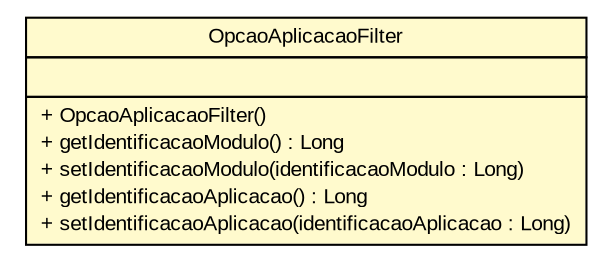 #!/usr/local/bin/dot
#
# Class diagram 
# Generated by UMLGraph version R5_6 (http://www.umlgraph.org/)
#

digraph G {
	edge [fontname="arial",fontsize=10,labelfontname="arial",labelfontsize=10];
	node [fontname="arial",fontsize=10,shape=plaintext];
	nodesep=0.25;
	ranksep=0.5;
	// br.gov.to.sefaz.seg.business.gestao.service.filter.OpcaoAplicacaoFilter
	c21569 [label=<<table title="br.gov.to.sefaz.seg.business.gestao.service.filter.OpcaoAplicacaoFilter" border="0" cellborder="1" cellspacing="0" cellpadding="2" port="p" bgcolor="lemonChiffon" href="./OpcaoAplicacaoFilter.html">
		<tr><td><table border="0" cellspacing="0" cellpadding="1">
<tr><td align="center" balign="center"> OpcaoAplicacaoFilter </td></tr>
		</table></td></tr>
		<tr><td><table border="0" cellspacing="0" cellpadding="1">
<tr><td align="left" balign="left">  </td></tr>
		</table></td></tr>
		<tr><td><table border="0" cellspacing="0" cellpadding="1">
<tr><td align="left" balign="left"> + OpcaoAplicacaoFilter() </td></tr>
<tr><td align="left" balign="left"> + getIdentificacaoModulo() : Long </td></tr>
<tr><td align="left" balign="left"> + setIdentificacaoModulo(identificacaoModulo : Long) </td></tr>
<tr><td align="left" balign="left"> + getIdentificacaoAplicacao() : Long </td></tr>
<tr><td align="left" balign="left"> + setIdentificacaoAplicacao(identificacaoAplicacao : Long) </td></tr>
		</table></td></tr>
		</table>>, URL="./OpcaoAplicacaoFilter.html", fontname="arial", fontcolor="black", fontsize=10.0];
}


